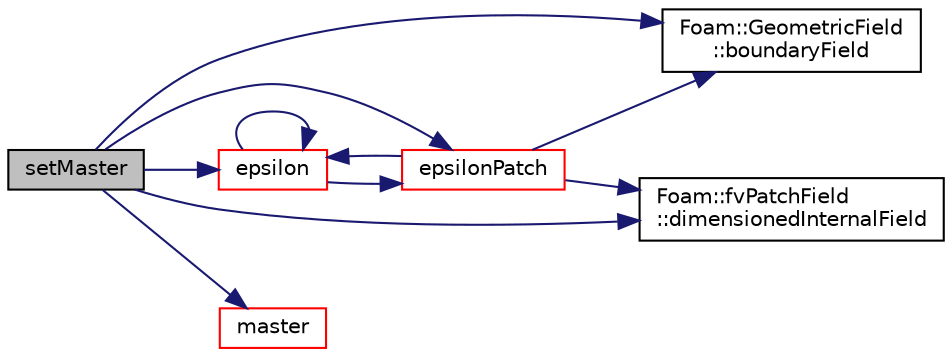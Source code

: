 digraph "setMaster"
{
  bgcolor="transparent";
  edge [fontname="Helvetica",fontsize="10",labelfontname="Helvetica",labelfontsize="10"];
  node [fontname="Helvetica",fontsize="10",shape=record];
  rankdir="LR";
  Node1 [label="setMaster",height=0.2,width=0.4,color="black", fillcolor="grey75", style="filled", fontcolor="black"];
  Node1 -> Node2 [color="midnightblue",fontsize="10",style="solid",fontname="Helvetica"];
  Node2 [label="Foam::GeometricField\l::boundaryField",height=0.2,width=0.4,color="black",URL="$a00921.html#a3c6c1a789b48ea0c5e8bff64f9c14f2d",tooltip="Return reference to GeometricBoundaryField. "];
  Node1 -> Node3 [color="midnightblue",fontsize="10",style="solid",fontname="Helvetica"];
  Node3 [label="Foam::fvPatchField\l::dimensionedInternalField",height=0.2,width=0.4,color="black",URL="$a00886.html#a31518d9a232725c9887f13d0a259e1fe",tooltip="Return dimensioned internal field reference. "];
  Node1 -> Node4 [color="midnightblue",fontsize="10",style="solid",fontname="Helvetica"];
  Node4 [label="epsilon",height=0.2,width=0.4,color="red",URL="$a00661.html#aee152a883b06c60cb9cb233b9773942f",tooltip="Return non-const access to the master&#39;s epsilon field. "];
  Node4 -> Node5 [color="midnightblue",fontsize="10",style="solid",fontname="Helvetica"];
  Node5 [label="epsilonPatch",height=0.2,width=0.4,color="red",URL="$a00661.html#ad684192532c35b596d19ec40e95ea6ca",tooltip="Helper function to return non-const access to an epsilon patch. "];
  Node5 -> Node4 [color="midnightblue",fontsize="10",style="solid",fontname="Helvetica"];
  Node5 -> Node3 [color="midnightblue",fontsize="10",style="solid",fontname="Helvetica"];
  Node5 -> Node2 [color="midnightblue",fontsize="10",style="solid",fontname="Helvetica"];
  Node4 -> Node4 [color="midnightblue",fontsize="10",style="solid",fontname="Helvetica"];
  Node1 -> Node5 [color="midnightblue",fontsize="10",style="solid",fontname="Helvetica"];
  Node1 -> Node6 [color="midnightblue",fontsize="10",style="solid",fontname="Helvetica"];
  Node6 [label="master",height=0.2,width=0.4,color="red",URL="$a00661.html#a1f390c9b065a113c4b6c10e7c650648c",tooltip="Return non-const access to the master patch ID. "];
}
